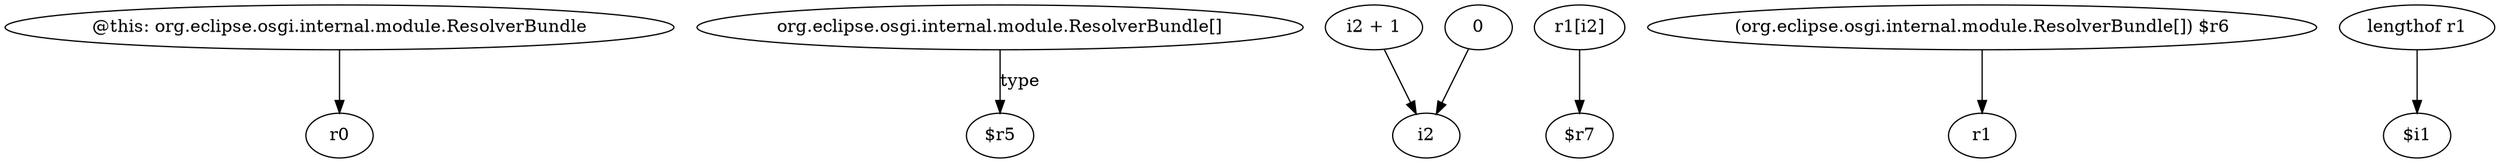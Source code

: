 digraph g {
0[label="@this: org.eclipse.osgi.internal.module.ResolverBundle"]
1[label="r0"]
0->1[label=""]
2[label="org.eclipse.osgi.internal.module.ResolverBundle[]"]
3[label="$r5"]
2->3[label="type"]
4[label="i2 + 1"]
5[label="i2"]
4->5[label=""]
6[label="r1[i2]"]
7[label="$r7"]
6->7[label=""]
8[label="(org.eclipse.osgi.internal.module.ResolverBundle[]) $r6"]
9[label="r1"]
8->9[label=""]
10[label="0"]
10->5[label=""]
11[label="lengthof r1"]
12[label="$i1"]
11->12[label=""]
}